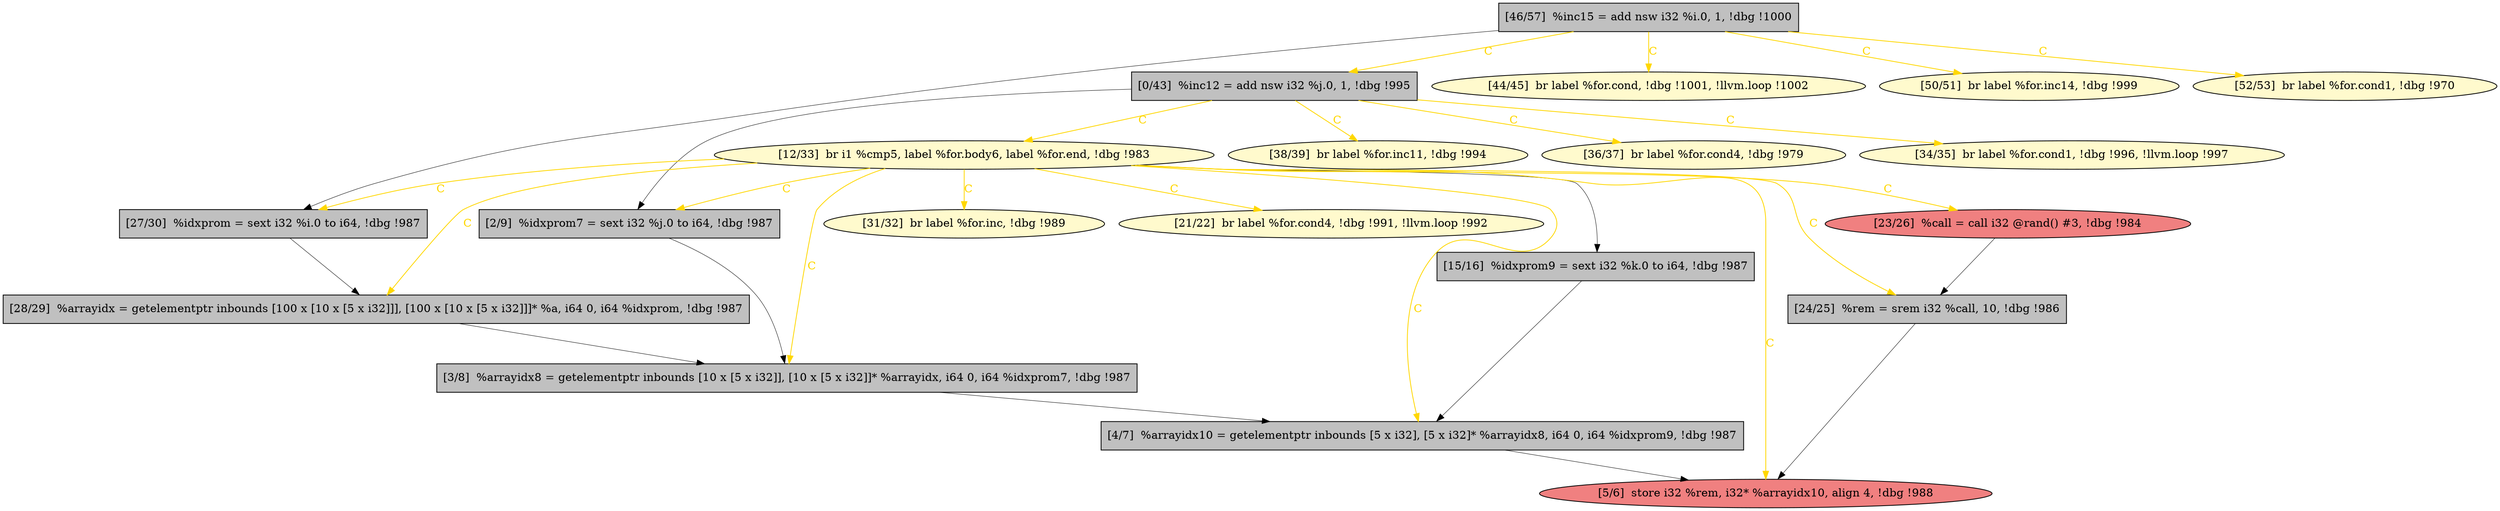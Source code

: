 
digraph G {


node590 [fillcolor=grey,label="[46/57]  %inc15 = add nsw i32 %i.0, 1, !dbg !1000",shape=rectangle,style=filled ]
node575 [fillcolor=grey,label="[15/16]  %idxprom9 = sext i32 %k.0 to i64, !dbg !987",shape=rectangle,style=filled ]
node576 [fillcolor=grey,label="[0/43]  %inc12 = add nsw i32 %j.0, 1, !dbg !995",shape=rectangle,style=filled ]
node574 [fillcolor=lemonchiffon,label="[31/32]  br label %for.inc, !dbg !989",shape=ellipse,style=filled ]
node584 [fillcolor=grey,label="[3/8]  %arrayidx8 = getelementptr inbounds [10 x [5 x i32]], [10 x [5 x i32]]* %arrayidx, i64 0, i64 %idxprom7, !dbg !987",shape=rectangle,style=filled ]
node573 [fillcolor=grey,label="[27/30]  %idxprom = sext i32 %i.0 to i64, !dbg !987",shape=rectangle,style=filled ]
node572 [fillcolor=grey,label="[28/29]  %arrayidx = getelementptr inbounds [100 x [10 x [5 x i32]]], [100 x [10 x [5 x i32]]]* %a, i64 0, i64 %idxprom, !dbg !987",shape=rectangle,style=filled ]
node582 [fillcolor=lemonchiffon,label="[44/45]  br label %for.cond, !dbg !1001, !llvm.loop !1002",shape=ellipse,style=filled ]
node588 [fillcolor=lemonchiffon,label="[34/35]  br label %for.cond1, !dbg !996, !llvm.loop !997",shape=ellipse,style=filled ]
node587 [fillcolor=grey,label="[24/25]  %rem = srem i32 %call, 10, !dbg !986",shape=rectangle,style=filled ]
node571 [fillcolor=lemonchiffon,label="[21/22]  br label %for.cond4, !dbg !991, !llvm.loop !992",shape=ellipse,style=filled ]
node578 [fillcolor=lightcoral,label="[23/26]  %call = call i32 @rand() #3, !dbg !984",shape=ellipse,style=filled ]
node583 [fillcolor=lightcoral,label="[5/6]  store i32 %rem, i32* %arrayidx10, align 4, !dbg !988",shape=ellipse,style=filled ]
node577 [fillcolor=lemonchiffon,label="[38/39]  br label %for.inc11, !dbg !994",shape=ellipse,style=filled ]
node585 [fillcolor=lemonchiffon,label="[50/51]  br label %for.inc14, !dbg !999",shape=ellipse,style=filled ]
node580 [fillcolor=lemonchiffon,label="[36/37]  br label %for.cond4, !dbg !979",shape=ellipse,style=filled ]
node581 [fillcolor=grey,label="[4/7]  %arrayidx10 = getelementptr inbounds [5 x i32], [5 x i32]* %arrayidx8, i64 0, i64 %idxprom9, !dbg !987",shape=rectangle,style=filled ]
node589 [fillcolor=lemonchiffon,label="[12/33]  br i1 %cmp5, label %for.body6, label %for.end, !dbg !983",shape=ellipse,style=filled ]
node579 [fillcolor=grey,label="[2/9]  %idxprom7 = sext i32 %j.0 to i64, !dbg !987",shape=rectangle,style=filled ]
node586 [fillcolor=lemonchiffon,label="[52/53]  br label %for.cond1, !dbg !970",shape=ellipse,style=filled ]

node590->node582 [style=solid,color=gold,label="C",penwidth=1.0,fontcolor=gold ]
node590->node576 [style=solid,color=gold,label="C",penwidth=1.0,fontcolor=gold ]
node589->node574 [style=solid,color=gold,label="C",penwidth=1.0,fontcolor=gold ]
node578->node587 [style=solid,color=black,label="",penwidth=0.5,fontcolor=black ]
node589->node587 [style=solid,color=gold,label="C",penwidth=1.0,fontcolor=gold ]
node589->node573 [style=solid,color=gold,label="C",penwidth=1.0,fontcolor=gold ]
node576->node588 [style=solid,color=gold,label="C",penwidth=1.0,fontcolor=gold ]
node572->node584 [style=solid,color=black,label="",penwidth=0.5,fontcolor=black ]
node589->node578 [style=solid,color=gold,label="C",penwidth=1.0,fontcolor=gold ]
node589->node572 [style=solid,color=gold,label="C",penwidth=1.0,fontcolor=gold ]
node573->node572 [style=solid,color=black,label="",penwidth=0.5,fontcolor=black ]
node590->node585 [style=solid,color=gold,label="C",penwidth=1.0,fontcolor=gold ]
node589->node584 [style=solid,color=gold,label="C",penwidth=1.0,fontcolor=gold ]
node590->node573 [style=solid,color=black,label="",penwidth=0.5,fontcolor=black ]
node589->node583 [style=solid,color=gold,label="C",penwidth=1.0,fontcolor=gold ]
node589->node581 [style=solid,color=gold,label="C",penwidth=1.0,fontcolor=gold ]
node575->node581 [style=solid,color=black,label="",penwidth=0.5,fontcolor=black ]
node584->node581 [style=solid,color=black,label="",penwidth=0.5,fontcolor=black ]
node589->node579 [style=solid,color=gold,label="C",penwidth=1.0,fontcolor=gold ]
node589->node575 [style=solid,color=black,label="",penwidth=0.5,fontcolor=black ]
node590->node586 [style=solid,color=gold,label="C",penwidth=1.0,fontcolor=gold ]
node587->node583 [style=solid,color=black,label="",penwidth=0.5,fontcolor=black ]
node579->node584 [style=solid,color=black,label="",penwidth=0.5,fontcolor=black ]
node589->node571 [style=solid,color=gold,label="C",penwidth=1.0,fontcolor=gold ]
node581->node583 [style=solid,color=black,label="",penwidth=0.5,fontcolor=black ]
node576->node580 [style=solid,color=gold,label="C",penwidth=1.0,fontcolor=gold ]
node576->node577 [style=solid,color=gold,label="C",penwidth=1.0,fontcolor=gold ]
node576->node589 [style=solid,color=gold,label="C",penwidth=1.0,fontcolor=gold ]
node576->node579 [style=solid,color=black,label="",penwidth=0.5,fontcolor=black ]


}
